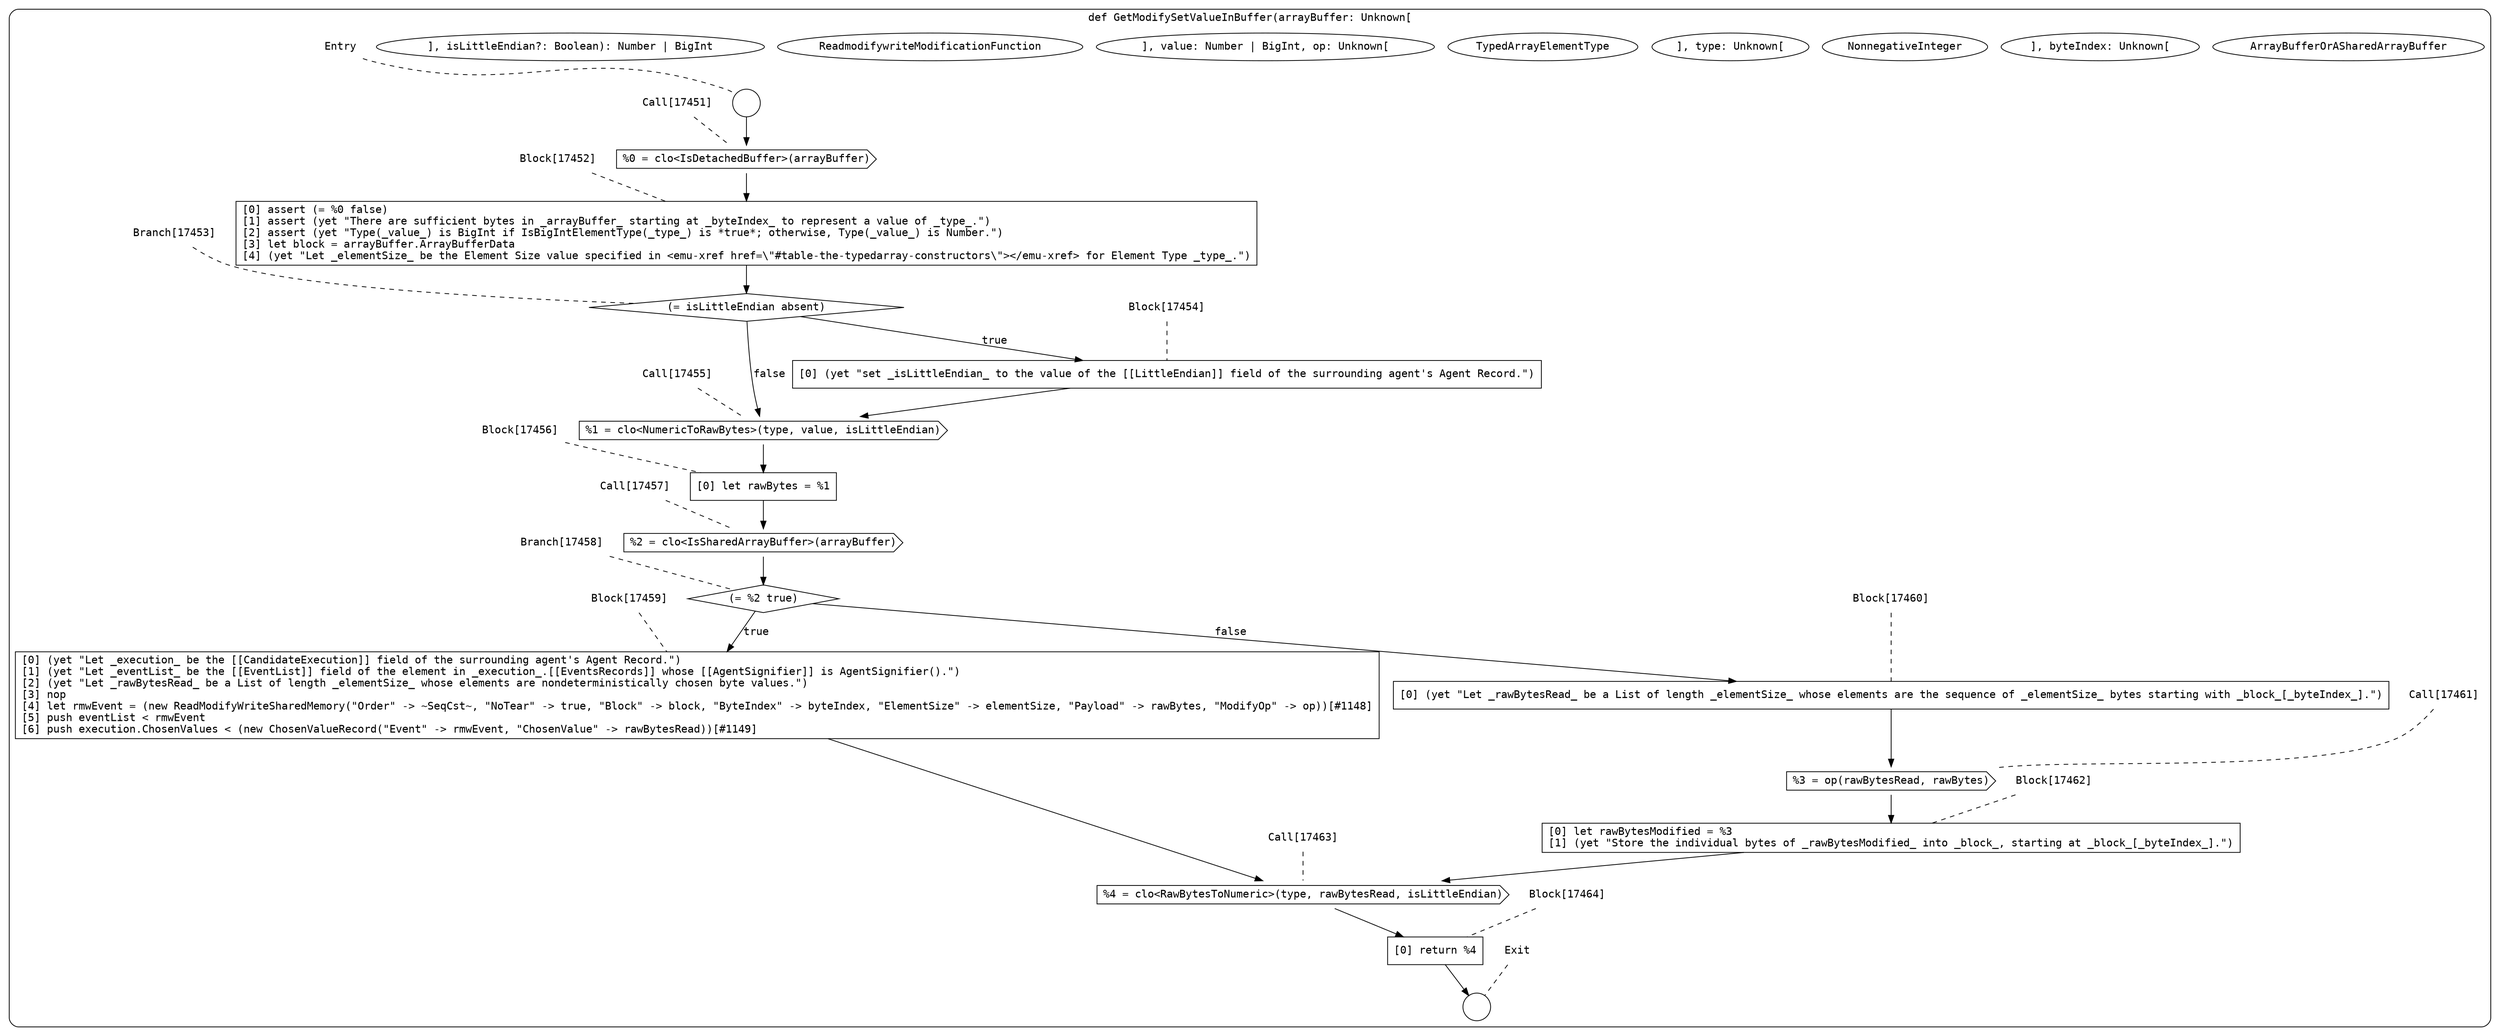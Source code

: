 digraph {
  graph [fontname = "Consolas"]
  node [fontname = "Consolas"]
  edge [fontname = "Consolas"]
  subgraph cluster2482 {
    label = "def GetModifySetValueInBuffer(arrayBuffer: Unknown["ArrayBufferOrASharedArrayBuffer"], byteIndex: Unknown["NonnegativeInteger"], type: Unknown["TypedArrayElementType"], value: Number | BigInt, op: Unknown["ReadmodifywriteModificationFunction"], isLittleEndian?: Boolean): Number | BigInt"
    style = rounded
    cluster2482_entry_name [shape=none, label=<<font color="black">Entry</font>>]
    cluster2482_entry_name -> cluster2482_entry [arrowhead=none, color="black", style=dashed]
    cluster2482_entry [shape=circle label=" " color="black" fillcolor="white" style=filled]
    cluster2482_entry -> node17451 [color="black"]
    cluster2482_exit_name [shape=none, label=<<font color="black">Exit</font>>]
    cluster2482_exit_name -> cluster2482_exit [arrowhead=none, color="black", style=dashed]
    cluster2482_exit [shape=circle label=" " color="black" fillcolor="white" style=filled]
    node17451_name [shape=none, label=<<font color="black">Call[17451]</font>>]
    node17451_name -> node17451 [arrowhead=none, color="black", style=dashed]
    node17451 [shape=cds, label=<<font color="black">%0 = clo&lt;IsDetachedBuffer&gt;(arrayBuffer)</font>> color="black" fillcolor="white", style=filled]
    node17451 -> node17452 [color="black"]
    node17452_name [shape=none, label=<<font color="black">Block[17452]</font>>]
    node17452_name -> node17452 [arrowhead=none, color="black", style=dashed]
    node17452 [shape=box, label=<<font color="black">[0] assert (= %0 false)<BR ALIGN="LEFT"/>[1] assert (yet &quot;There are sufficient bytes in _arrayBuffer_ starting at _byteIndex_ to represent a value of _type_.&quot;)<BR ALIGN="LEFT"/>[2] assert (yet &quot;Type(_value_) is BigInt if IsBigIntElementType(_type_) is *true*; otherwise, Type(_value_) is Number.&quot;)<BR ALIGN="LEFT"/>[3] let block = arrayBuffer.ArrayBufferData<BR ALIGN="LEFT"/>[4] (yet &quot;Let _elementSize_ be the Element Size value specified in &lt;emu-xref href=\&quot;#table-the-typedarray-constructors\&quot;&gt;&lt;/emu-xref&gt; for Element Type _type_.&quot;)<BR ALIGN="LEFT"/></font>> color="black" fillcolor="white", style=filled]
    node17452 -> node17453 [color="black"]
    node17453_name [shape=none, label=<<font color="black">Branch[17453]</font>>]
    node17453_name -> node17453 [arrowhead=none, color="black", style=dashed]
    node17453 [shape=diamond, label=<<font color="black">(= isLittleEndian absent)</font>> color="black" fillcolor="white", style=filled]
    node17453 -> node17454 [label=<<font color="black">true</font>> color="black"]
    node17453 -> node17455 [label=<<font color="black">false</font>> color="black"]
    node17454_name [shape=none, label=<<font color="black">Block[17454]</font>>]
    node17454_name -> node17454 [arrowhead=none, color="black", style=dashed]
    node17454 [shape=box, label=<<font color="black">[0] (yet &quot;set _isLittleEndian_ to the value of the [[LittleEndian]] field of the surrounding agent's Agent Record.&quot;)<BR ALIGN="LEFT"/></font>> color="black" fillcolor="white", style=filled]
    node17454 -> node17455 [color="black"]
    node17455_name [shape=none, label=<<font color="black">Call[17455]</font>>]
    node17455_name -> node17455 [arrowhead=none, color="black", style=dashed]
    node17455 [shape=cds, label=<<font color="black">%1 = clo&lt;NumericToRawBytes&gt;(type, value, isLittleEndian)</font>> color="black" fillcolor="white", style=filled]
    node17455 -> node17456 [color="black"]
    node17456_name [shape=none, label=<<font color="black">Block[17456]</font>>]
    node17456_name -> node17456 [arrowhead=none, color="black", style=dashed]
    node17456 [shape=box, label=<<font color="black">[0] let rawBytes = %1<BR ALIGN="LEFT"/></font>> color="black" fillcolor="white", style=filled]
    node17456 -> node17457 [color="black"]
    node17457_name [shape=none, label=<<font color="black">Call[17457]</font>>]
    node17457_name -> node17457 [arrowhead=none, color="black", style=dashed]
    node17457 [shape=cds, label=<<font color="black">%2 = clo&lt;IsSharedArrayBuffer&gt;(arrayBuffer)</font>> color="black" fillcolor="white", style=filled]
    node17457 -> node17458 [color="black"]
    node17458_name [shape=none, label=<<font color="black">Branch[17458]</font>>]
    node17458_name -> node17458 [arrowhead=none, color="black", style=dashed]
    node17458 [shape=diamond, label=<<font color="black">(= %2 true)</font>> color="black" fillcolor="white", style=filled]
    node17458 -> node17459 [label=<<font color="black">true</font>> color="black"]
    node17458 -> node17460 [label=<<font color="black">false</font>> color="black"]
    node17459_name [shape=none, label=<<font color="black">Block[17459]</font>>]
    node17459_name -> node17459 [arrowhead=none, color="black", style=dashed]
    node17459 [shape=box, label=<<font color="black">[0] (yet &quot;Let _execution_ be the [[CandidateExecution]] field of the surrounding agent's Agent Record.&quot;)<BR ALIGN="LEFT"/>[1] (yet &quot;Let _eventList_ be the [[EventList]] field of the element in _execution_.[[EventsRecords]] whose [[AgentSignifier]] is AgentSignifier().&quot;)<BR ALIGN="LEFT"/>[2] (yet &quot;Let _rawBytesRead_ be a List of length _elementSize_ whose elements are nondeterministically chosen byte values.&quot;)<BR ALIGN="LEFT"/>[3] nop<BR ALIGN="LEFT"/>[4] let rmwEvent = (new ReadModifyWriteSharedMemory(&quot;Order&quot; -&gt; ~SeqCst~, &quot;NoTear&quot; -&gt; true, &quot;Block&quot; -&gt; block, &quot;ByteIndex&quot; -&gt; byteIndex, &quot;ElementSize&quot; -&gt; elementSize, &quot;Payload&quot; -&gt; rawBytes, &quot;ModifyOp&quot; -&gt; op))[#1148]<BR ALIGN="LEFT"/>[5] push eventList &lt; rmwEvent<BR ALIGN="LEFT"/>[6] push execution.ChosenValues &lt; (new ChosenValueRecord(&quot;Event&quot; -&gt; rmwEvent, &quot;ChosenValue&quot; -&gt; rawBytesRead))[#1149]<BR ALIGN="LEFT"/></font>> color="black" fillcolor="white", style=filled]
    node17459 -> node17463 [color="black"]
    node17460_name [shape=none, label=<<font color="black">Block[17460]</font>>]
    node17460_name -> node17460 [arrowhead=none, color="black", style=dashed]
    node17460 [shape=box, label=<<font color="black">[0] (yet &quot;Let _rawBytesRead_ be a List of length _elementSize_ whose elements are the sequence of _elementSize_ bytes starting with _block_[_byteIndex_].&quot;)<BR ALIGN="LEFT"/></font>> color="black" fillcolor="white", style=filled]
    node17460 -> node17461 [color="black"]
    node17463_name [shape=none, label=<<font color="black">Call[17463]</font>>]
    node17463_name -> node17463 [arrowhead=none, color="black", style=dashed]
    node17463 [shape=cds, label=<<font color="black">%4 = clo&lt;RawBytesToNumeric&gt;(type, rawBytesRead, isLittleEndian)</font>> color="black" fillcolor="white", style=filled]
    node17463 -> node17464 [color="black"]
    node17461_name [shape=none, label=<<font color="black">Call[17461]</font>>]
    node17461_name -> node17461 [arrowhead=none, color="black", style=dashed]
    node17461 [shape=cds, label=<<font color="black">%3 = op(rawBytesRead, rawBytes)</font>> color="black" fillcolor="white", style=filled]
    node17461 -> node17462 [color="black"]
    node17464_name [shape=none, label=<<font color="black">Block[17464]</font>>]
    node17464_name -> node17464 [arrowhead=none, color="black", style=dashed]
    node17464 [shape=box, label=<<font color="black">[0] return %4<BR ALIGN="LEFT"/></font>> color="black" fillcolor="white", style=filled]
    node17464 -> cluster2482_exit [color="black"]
    node17462_name [shape=none, label=<<font color="black">Block[17462]</font>>]
    node17462_name -> node17462 [arrowhead=none, color="black", style=dashed]
    node17462 [shape=box, label=<<font color="black">[0] let rawBytesModified = %3<BR ALIGN="LEFT"/>[1] (yet &quot;Store the individual bytes of _rawBytesModified_ into _block_, starting at _block_[_byteIndex_].&quot;)<BR ALIGN="LEFT"/></font>> color="black" fillcolor="white", style=filled]
    node17462 -> node17463 [color="black"]
  }
}